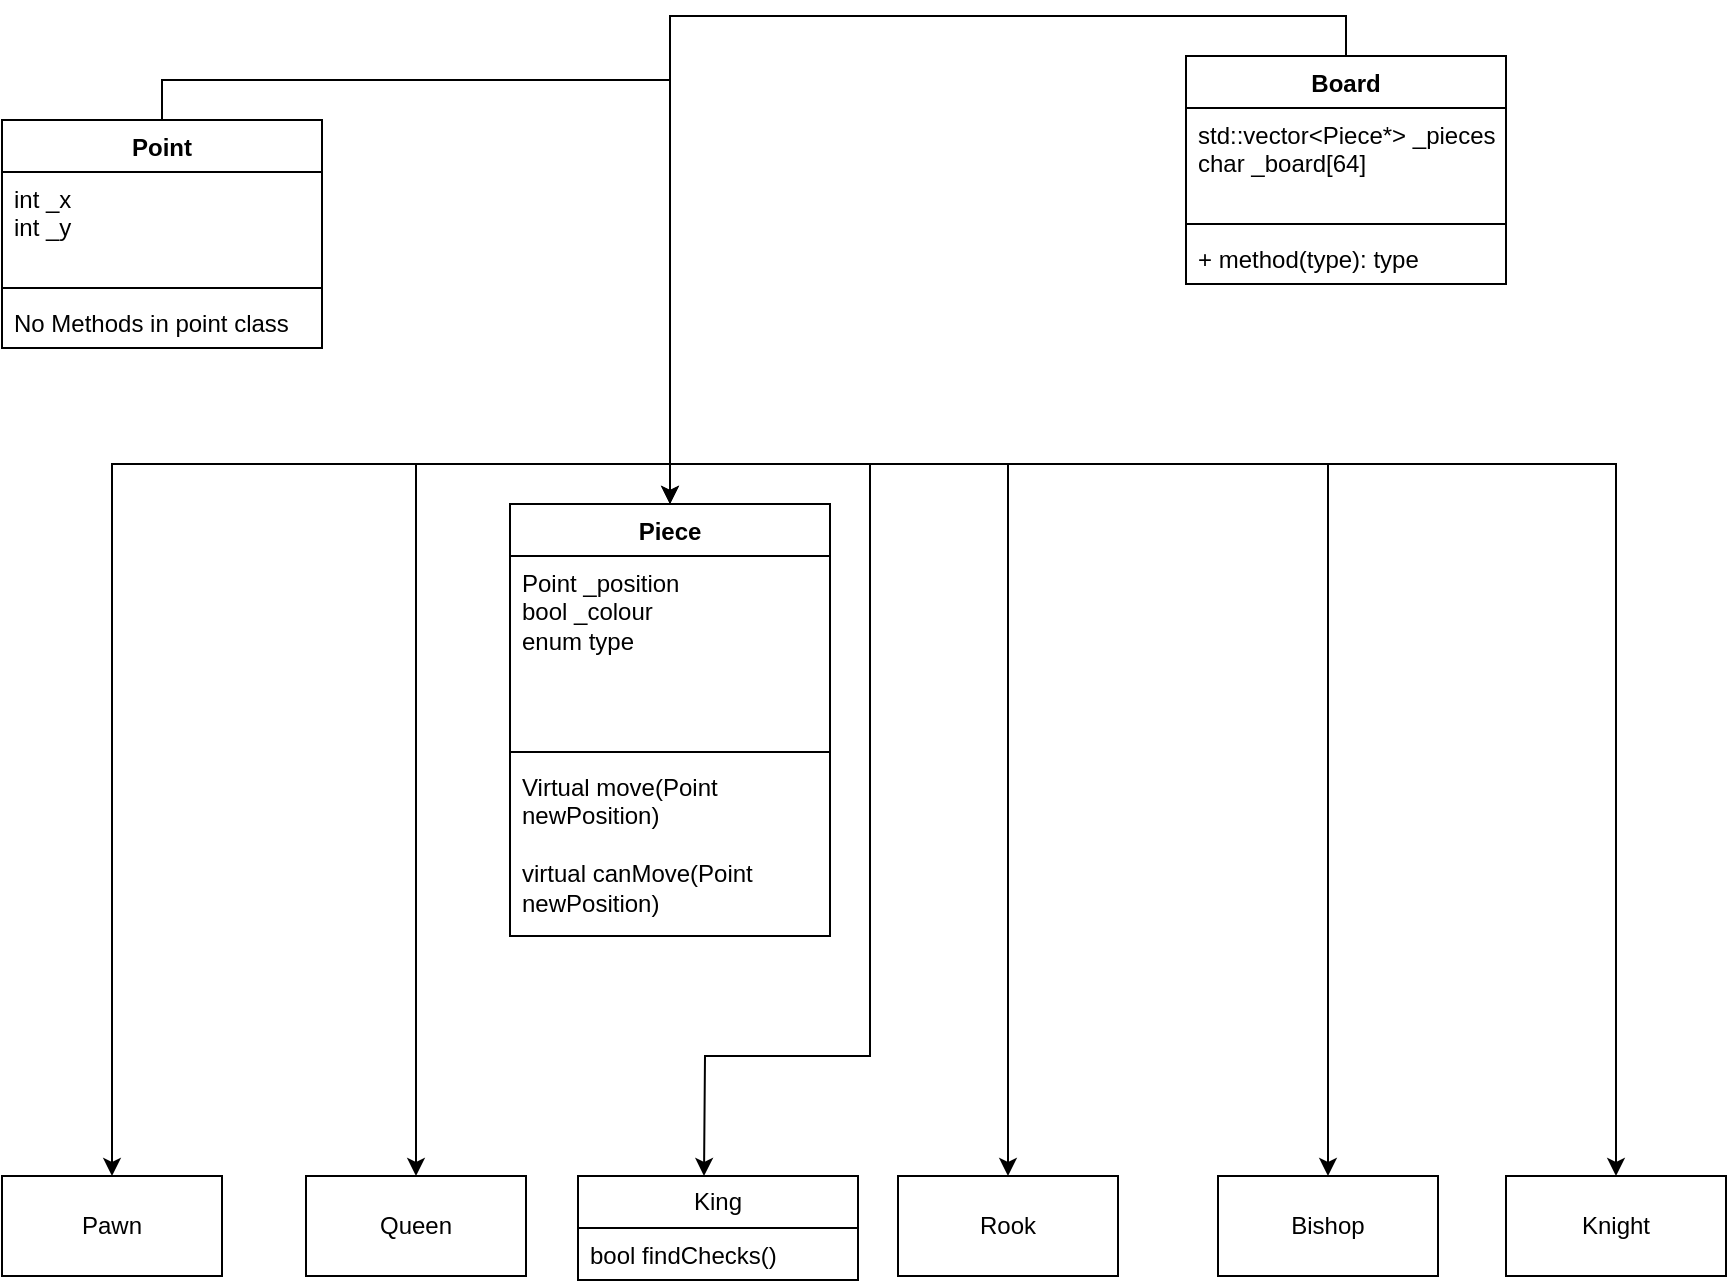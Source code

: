 <mxfile version="22.1.11" type="google">
  <diagram id="C5RBs43oDa-KdzZeNtuy" name="Page-1">
    <mxGraphModel dx="1432" dy="3082" grid="1" gridSize="8" guides="1" tooltips="1" connect="1" arrows="1" fold="1" page="1" pageScale="1" pageWidth="827" pageHeight="1169" math="0" shadow="0">
      <root>
        <mxCell id="WIyWlLk6GJQsqaUBKTNV-0" />
        <mxCell id="WIyWlLk6GJQsqaUBKTNV-1" parent="WIyWlLk6GJQsqaUBKTNV-0" />
        <mxCell id="-_zJ0CILrR4ZmAq6nWyd-16" style="edgeStyle=orthogonalEdgeStyle;rounded=0;orthogonalLoop=1;jettySize=auto;html=1;exitX=0.5;exitY=0;exitDx=0;exitDy=0;entryX=0.5;entryY=0;entryDx=0;entryDy=0;" parent="WIyWlLk6GJQsqaUBKTNV-1" source="-_zJ0CILrR4ZmAq6nWyd-4" target="-_zJ0CILrR4ZmAq6nWyd-8" edge="1">
          <mxGeometry relative="1" as="geometry" />
        </mxCell>
        <mxCell id="-_zJ0CILrR4ZmAq6nWyd-4" value="Point" style="swimlane;fontStyle=1;align=center;verticalAlign=top;childLayout=stackLayout;horizontal=1;startSize=26;horizontalStack=0;resizeParent=1;resizeParentMax=0;resizeLast=0;collapsible=1;marginBottom=0;whiteSpace=wrap;html=1;" parent="WIyWlLk6GJQsqaUBKTNV-1" vertex="1">
          <mxGeometry y="-2048" width="160" height="114" as="geometry" />
        </mxCell>
        <mxCell id="-_zJ0CILrR4ZmAq6nWyd-5" value="int _x&lt;br&gt;int _y" style="text;strokeColor=none;fillColor=none;align=left;verticalAlign=top;spacingLeft=4;spacingRight=4;overflow=hidden;rotatable=0;points=[[0,0.5],[1,0.5]];portConstraint=eastwest;whiteSpace=wrap;html=1;" parent="-_zJ0CILrR4ZmAq6nWyd-4" vertex="1">
          <mxGeometry y="26" width="160" height="54" as="geometry" />
        </mxCell>
        <mxCell id="-_zJ0CILrR4ZmAq6nWyd-6" value="" style="line;strokeWidth=1;fillColor=none;align=left;verticalAlign=middle;spacingTop=-1;spacingLeft=3;spacingRight=3;rotatable=0;labelPosition=right;points=[];portConstraint=eastwest;strokeColor=inherit;" parent="-_zJ0CILrR4ZmAq6nWyd-4" vertex="1">
          <mxGeometry y="80" width="160" height="8" as="geometry" />
        </mxCell>
        <mxCell id="-_zJ0CILrR4ZmAq6nWyd-7" value="No Methods in point class" style="text;strokeColor=none;fillColor=none;align=left;verticalAlign=top;spacingLeft=4;spacingRight=4;overflow=hidden;rotatable=0;points=[[0,0.5],[1,0.5]];portConstraint=eastwest;whiteSpace=wrap;html=1;" parent="-_zJ0CILrR4ZmAq6nWyd-4" vertex="1">
          <mxGeometry y="88" width="160" height="26" as="geometry" />
        </mxCell>
        <mxCell id="-_zJ0CILrR4ZmAq6nWyd-32" style="edgeStyle=orthogonalEdgeStyle;rounded=0;orthogonalLoop=1;jettySize=auto;html=1;exitX=0.5;exitY=0;exitDx=0;exitDy=0;entryX=0.5;entryY=0;entryDx=0;entryDy=0;" parent="WIyWlLk6GJQsqaUBKTNV-1" source="-_zJ0CILrR4ZmAq6nWyd-8" target="-_zJ0CILrR4ZmAq6nWyd-22" edge="1">
          <mxGeometry relative="1" as="geometry" />
        </mxCell>
        <mxCell id="-_zJ0CILrR4ZmAq6nWyd-33" style="edgeStyle=orthogonalEdgeStyle;rounded=0;orthogonalLoop=1;jettySize=auto;html=1;exitX=0.5;exitY=0;exitDx=0;exitDy=0;entryX=0.5;entryY=0;entryDx=0;entryDy=0;" parent="WIyWlLk6GJQsqaUBKTNV-1" source="-_zJ0CILrR4ZmAq6nWyd-8" target="-_zJ0CILrR4ZmAq6nWyd-21" edge="1">
          <mxGeometry relative="1" as="geometry" />
        </mxCell>
        <mxCell id="-_zJ0CILrR4ZmAq6nWyd-34" style="edgeStyle=orthogonalEdgeStyle;rounded=0;orthogonalLoop=1;jettySize=auto;html=1;exitX=0.5;exitY=0;exitDx=0;exitDy=0;entryX=0.5;entryY=0;entryDx=0;entryDy=0;" parent="WIyWlLk6GJQsqaUBKTNV-1" source="-_zJ0CILrR4ZmAq6nWyd-8" edge="1">
          <mxGeometry relative="1" as="geometry">
            <mxPoint x="351" y="-1520" as="targetPoint" />
          </mxGeometry>
        </mxCell>
        <mxCell id="-_zJ0CILrR4ZmAq6nWyd-35" style="edgeStyle=orthogonalEdgeStyle;rounded=0;orthogonalLoop=1;jettySize=auto;html=1;exitX=0.5;exitY=0;exitDx=0;exitDy=0;entryX=0.5;entryY=0;entryDx=0;entryDy=0;" parent="WIyWlLk6GJQsqaUBKTNV-1" source="-_zJ0CILrR4ZmAq6nWyd-8" target="-_zJ0CILrR4ZmAq6nWyd-24" edge="1">
          <mxGeometry relative="1" as="geometry" />
        </mxCell>
        <mxCell id="-_zJ0CILrR4ZmAq6nWyd-36" style="edgeStyle=orthogonalEdgeStyle;rounded=0;orthogonalLoop=1;jettySize=auto;html=1;exitX=0.5;exitY=0;exitDx=0;exitDy=0;" parent="WIyWlLk6GJQsqaUBKTNV-1" source="-_zJ0CILrR4ZmAq6nWyd-8" target="-_zJ0CILrR4ZmAq6nWyd-25" edge="1">
          <mxGeometry relative="1" as="geometry" />
        </mxCell>
        <mxCell id="-_zJ0CILrR4ZmAq6nWyd-37" style="edgeStyle=orthogonalEdgeStyle;rounded=0;orthogonalLoop=1;jettySize=auto;html=1;exitX=0.5;exitY=0;exitDx=0;exitDy=0;" parent="WIyWlLk6GJQsqaUBKTNV-1" source="-_zJ0CILrR4ZmAq6nWyd-8" target="-_zJ0CILrR4ZmAq6nWyd-26" edge="1">
          <mxGeometry relative="1" as="geometry" />
        </mxCell>
        <mxCell id="-_zJ0CILrR4ZmAq6nWyd-8" value="Piece" style="swimlane;fontStyle=1;align=center;verticalAlign=top;childLayout=stackLayout;horizontal=1;startSize=26;horizontalStack=0;resizeParent=1;resizeParentMax=0;resizeLast=0;collapsible=1;marginBottom=0;whiteSpace=wrap;html=1;" parent="WIyWlLk6GJQsqaUBKTNV-1" vertex="1">
          <mxGeometry x="254" y="-1856" width="160" height="216" as="geometry" />
        </mxCell>
        <mxCell id="-_zJ0CILrR4ZmAq6nWyd-9" value="Point _position&lt;br&gt;bool _colour&lt;br&gt;enum type" style="text;strokeColor=none;fillColor=none;align=left;verticalAlign=top;spacingLeft=4;spacingRight=4;overflow=hidden;rotatable=0;points=[[0,0.5],[1,0.5]];portConstraint=eastwest;whiteSpace=wrap;html=1;" parent="-_zJ0CILrR4ZmAq6nWyd-8" vertex="1">
          <mxGeometry y="26" width="160" height="94" as="geometry" />
        </mxCell>
        <mxCell id="-_zJ0CILrR4ZmAq6nWyd-10" value="" style="line;strokeWidth=1;fillColor=none;align=left;verticalAlign=middle;spacingTop=-1;spacingLeft=3;spacingRight=3;rotatable=0;labelPosition=right;points=[];portConstraint=eastwest;strokeColor=inherit;" parent="-_zJ0CILrR4ZmAq6nWyd-8" vertex="1">
          <mxGeometry y="120" width="160" height="8" as="geometry" />
        </mxCell>
        <mxCell id="-_zJ0CILrR4ZmAq6nWyd-11" value="Virtual move(Point newPosition)&lt;br&gt;&lt;br&gt;virtual canMove(Point newPosition)" style="text;strokeColor=none;fillColor=none;align=left;verticalAlign=top;spacingLeft=4;spacingRight=4;overflow=hidden;rotatable=0;points=[[0,0.5],[1,0.5]];portConstraint=eastwest;whiteSpace=wrap;html=1;" parent="-_zJ0CILrR4ZmAq6nWyd-8" vertex="1">
          <mxGeometry y="128" width="160" height="88" as="geometry" />
        </mxCell>
        <mxCell id="-_zJ0CILrR4ZmAq6nWyd-21" value="Pawn" style="html=1;whiteSpace=wrap;" parent="WIyWlLk6GJQsqaUBKTNV-1" vertex="1">
          <mxGeometry y="-1520" width="110" height="50" as="geometry" />
        </mxCell>
        <mxCell id="-_zJ0CILrR4ZmAq6nWyd-22" value="Queen" style="html=1;whiteSpace=wrap;" parent="WIyWlLk6GJQsqaUBKTNV-1" vertex="1">
          <mxGeometry x="152" y="-1520" width="110" height="50" as="geometry" />
        </mxCell>
        <mxCell id="-_zJ0CILrR4ZmAq6nWyd-24" value="Rook" style="html=1;whiteSpace=wrap;" parent="WIyWlLk6GJQsqaUBKTNV-1" vertex="1">
          <mxGeometry x="448" y="-1520" width="110" height="50" as="geometry" />
        </mxCell>
        <mxCell id="-_zJ0CILrR4ZmAq6nWyd-25" value="Bishop" style="html=1;whiteSpace=wrap;" parent="WIyWlLk6GJQsqaUBKTNV-1" vertex="1">
          <mxGeometry x="608" y="-1520" width="110" height="50" as="geometry" />
        </mxCell>
        <mxCell id="-_zJ0CILrR4ZmAq6nWyd-26" value="Knight" style="html=1;whiteSpace=wrap;" parent="WIyWlLk6GJQsqaUBKTNV-1" vertex="1">
          <mxGeometry x="752" y="-1520" width="110" height="50" as="geometry" />
        </mxCell>
        <mxCell id="-_zJ0CILrR4ZmAq6nWyd-38" value="King" style="swimlane;fontStyle=0;childLayout=stackLayout;horizontal=1;startSize=26;fillColor=none;horizontalStack=0;resizeParent=1;resizeParentMax=0;resizeLast=0;collapsible=1;marginBottom=0;whiteSpace=wrap;html=1;" parent="WIyWlLk6GJQsqaUBKTNV-1" vertex="1">
          <mxGeometry x="288" y="-1520" width="140" height="52" as="geometry" />
        </mxCell>
        <mxCell id="-_zJ0CILrR4ZmAq6nWyd-39" value="bool findChecks()" style="text;strokeColor=none;fillColor=none;align=left;verticalAlign=top;spacingLeft=4;spacingRight=4;overflow=hidden;rotatable=0;points=[[0,0.5],[1,0.5]];portConstraint=eastwest;whiteSpace=wrap;html=1;" parent="-_zJ0CILrR4ZmAq6nWyd-38" vertex="1">
          <mxGeometry y="26" width="140" height="26" as="geometry" />
        </mxCell>
        <mxCell id="r_Ks7XPk5YVIuaYP0AG4-6" style="edgeStyle=orthogonalEdgeStyle;rounded=0;orthogonalLoop=1;jettySize=auto;html=1;exitX=0.5;exitY=0;exitDx=0;exitDy=0;entryX=0.5;entryY=0;entryDx=0;entryDy=0;" edge="1" parent="WIyWlLk6GJQsqaUBKTNV-1" source="r_Ks7XPk5YVIuaYP0AG4-0" target="-_zJ0CILrR4ZmAq6nWyd-8">
          <mxGeometry relative="1" as="geometry" />
        </mxCell>
        <mxCell id="r_Ks7XPk5YVIuaYP0AG4-0" value="Board" style="swimlane;fontStyle=1;align=center;verticalAlign=top;childLayout=stackLayout;horizontal=1;startSize=26;horizontalStack=0;resizeParent=1;resizeParentMax=0;resizeLast=0;collapsible=1;marginBottom=0;whiteSpace=wrap;html=1;" vertex="1" parent="WIyWlLk6GJQsqaUBKTNV-1">
          <mxGeometry x="592" y="-2080" width="160" height="114" as="geometry" />
        </mxCell>
        <mxCell id="r_Ks7XPk5YVIuaYP0AG4-1" value="std::vector&amp;lt;Piece*&amp;gt; _pieces&lt;br&gt;char _board[64]" style="text;strokeColor=none;fillColor=none;align=left;verticalAlign=top;spacingLeft=4;spacingRight=4;overflow=hidden;rotatable=0;points=[[0,0.5],[1,0.5]];portConstraint=eastwest;whiteSpace=wrap;html=1;" vertex="1" parent="r_Ks7XPk5YVIuaYP0AG4-0">
          <mxGeometry y="26" width="160" height="54" as="geometry" />
        </mxCell>
        <mxCell id="r_Ks7XPk5YVIuaYP0AG4-2" value="" style="line;strokeWidth=1;fillColor=none;align=left;verticalAlign=middle;spacingTop=-1;spacingLeft=3;spacingRight=3;rotatable=0;labelPosition=right;points=[];portConstraint=eastwest;strokeColor=inherit;" vertex="1" parent="r_Ks7XPk5YVIuaYP0AG4-0">
          <mxGeometry y="80" width="160" height="8" as="geometry" />
        </mxCell>
        <mxCell id="r_Ks7XPk5YVIuaYP0AG4-3" value="+ method(type): type" style="text;strokeColor=none;fillColor=none;align=left;verticalAlign=top;spacingLeft=4;spacingRight=4;overflow=hidden;rotatable=0;points=[[0,0.5],[1,0.5]];portConstraint=eastwest;whiteSpace=wrap;html=1;" vertex="1" parent="r_Ks7XPk5YVIuaYP0AG4-0">
          <mxGeometry y="88" width="160" height="26" as="geometry" />
        </mxCell>
      </root>
    </mxGraphModel>
  </diagram>
</mxfile>
